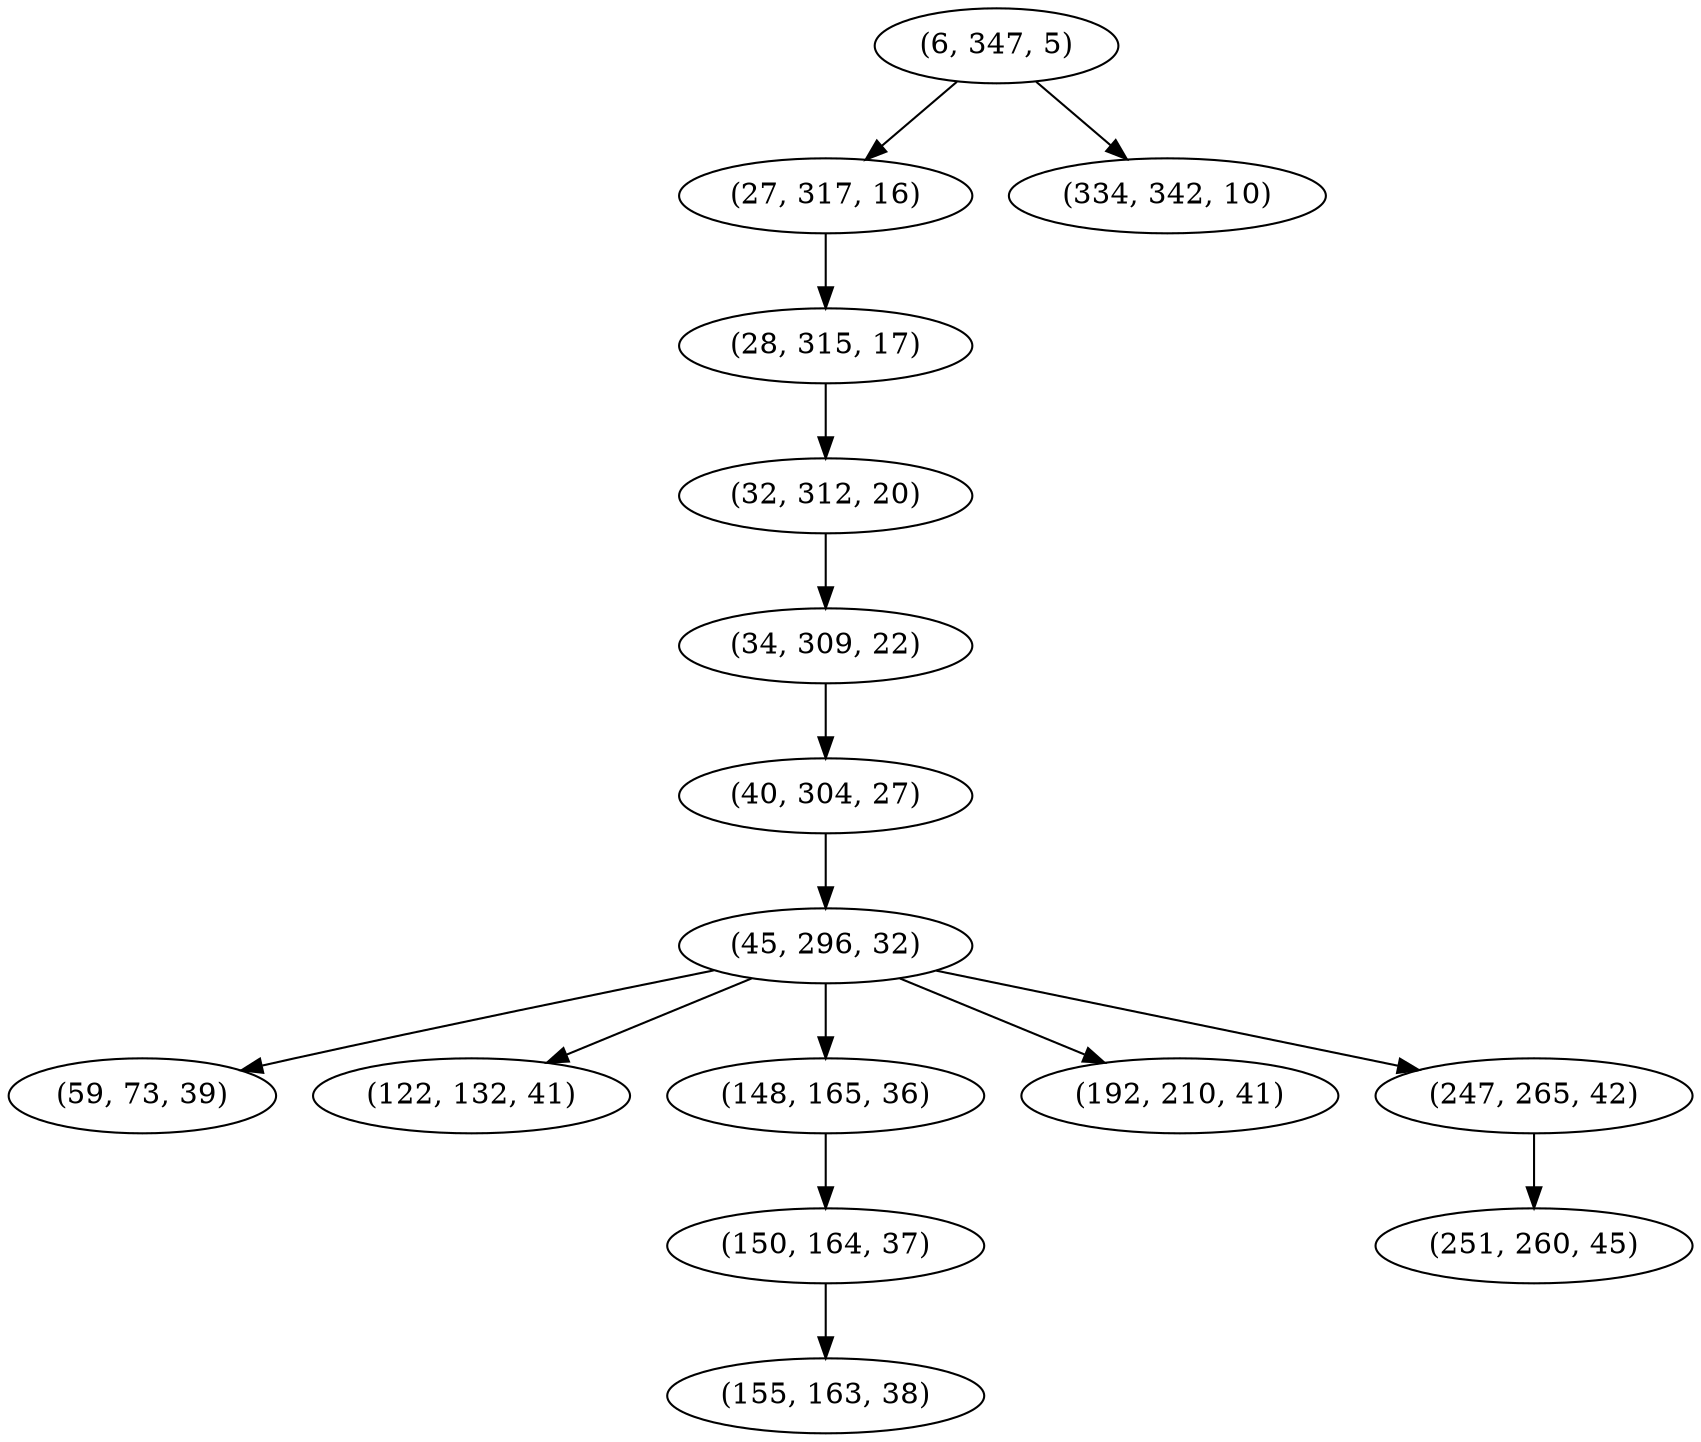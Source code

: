 digraph tree {
    "(6, 347, 5)";
    "(27, 317, 16)";
    "(28, 315, 17)";
    "(32, 312, 20)";
    "(34, 309, 22)";
    "(40, 304, 27)";
    "(45, 296, 32)";
    "(59, 73, 39)";
    "(122, 132, 41)";
    "(148, 165, 36)";
    "(150, 164, 37)";
    "(155, 163, 38)";
    "(192, 210, 41)";
    "(247, 265, 42)";
    "(251, 260, 45)";
    "(334, 342, 10)";
    "(6, 347, 5)" -> "(27, 317, 16)";
    "(6, 347, 5)" -> "(334, 342, 10)";
    "(27, 317, 16)" -> "(28, 315, 17)";
    "(28, 315, 17)" -> "(32, 312, 20)";
    "(32, 312, 20)" -> "(34, 309, 22)";
    "(34, 309, 22)" -> "(40, 304, 27)";
    "(40, 304, 27)" -> "(45, 296, 32)";
    "(45, 296, 32)" -> "(59, 73, 39)";
    "(45, 296, 32)" -> "(122, 132, 41)";
    "(45, 296, 32)" -> "(148, 165, 36)";
    "(45, 296, 32)" -> "(192, 210, 41)";
    "(45, 296, 32)" -> "(247, 265, 42)";
    "(148, 165, 36)" -> "(150, 164, 37)";
    "(150, 164, 37)" -> "(155, 163, 38)";
    "(247, 265, 42)" -> "(251, 260, 45)";
}
